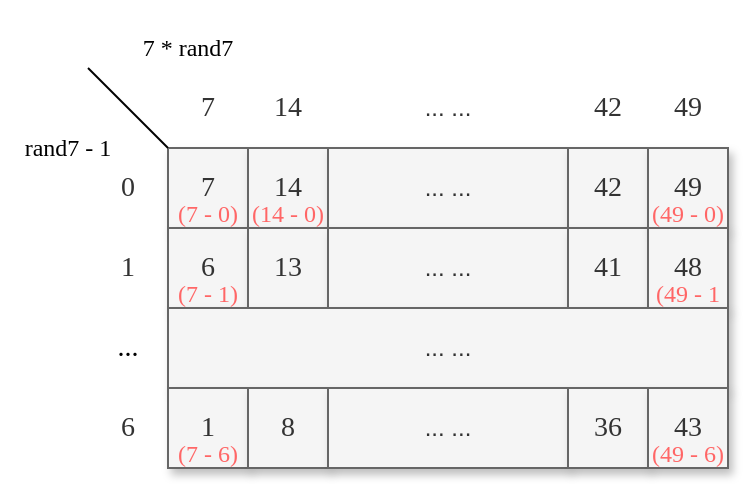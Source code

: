<mxfile version="16.1.0" type="github">
  <diagram id="q-CESADFSMoE5rDKoy9S" name="第 1 页">
    <mxGraphModel dx="651" dy="345" grid="1" gridSize="10" guides="1" tooltips="1" connect="1" arrows="1" fold="1" page="1" pageScale="1" pageWidth="827" pageHeight="1169" math="0" shadow="0">
      <root>
        <mxCell id="0" />
        <mxCell id="1" parent="0" />
        <mxCell id="JaEttNUjWMTkqEFJcnPO-65" value="&lt;font face=&quot;Comic Sans MS&quot; style=&quot;font-size: 14px&quot;&gt;0&lt;/font&gt;" style="rounded=0;whiteSpace=wrap;html=1;fillColor=#f5f5f5;fontColor=#333333;strokeColor=#666666;shadow=1;opacity=0;" vertex="1" parent="1">
          <mxGeometry x="280" y="200" width="40" height="40" as="geometry" />
        </mxCell>
        <mxCell id="JaEttNUjWMTkqEFJcnPO-66" value="&lt;font face=&quot;Comic Sans MS&quot; style=&quot;font-size: 14px&quot;&gt;1&lt;/font&gt;" style="rounded=0;whiteSpace=wrap;html=1;fillColor=#f5f5f5;fontColor=#333333;strokeColor=#666666;shadow=1;opacity=0;" vertex="1" parent="1">
          <mxGeometry x="280" y="240" width="40" height="40" as="geometry" />
        </mxCell>
        <mxCell id="JaEttNUjWMTkqEFJcnPO-1" value="&lt;font face=&quot;Comic Sans MS&quot; style=&quot;font-size: 14px&quot;&gt;7&lt;/font&gt;" style="rounded=0;whiteSpace=wrap;html=1;fillColor=#f5f5f5;fontColor=#333333;strokeColor=#666666;shadow=1;opacity=0;" vertex="1" parent="1">
          <mxGeometry x="320" y="160" width="40" height="40" as="geometry" />
        </mxCell>
        <mxCell id="JaEttNUjWMTkqEFJcnPO-2" value="&lt;font face=&quot;Comic Sans MS&quot; style=&quot;font-size: 14px&quot;&gt;14&lt;/font&gt;" style="rounded=0;whiteSpace=wrap;html=1;fillColor=#f5f5f5;fontColor=#333333;strokeColor=#666666;shadow=1;opacity=0;" vertex="1" parent="1">
          <mxGeometry x="360" y="160" width="40" height="40" as="geometry" />
        </mxCell>
        <mxCell id="JaEttNUjWMTkqEFJcnPO-3" value="... ..." style="rounded=0;whiteSpace=wrap;html=1;fillColor=#f5f5f5;fontColor=#333333;strokeColor=#666666;shadow=1;opacity=0;" vertex="1" parent="1">
          <mxGeometry x="400" y="160" width="120" height="40" as="geometry" />
        </mxCell>
        <mxCell id="JaEttNUjWMTkqEFJcnPO-6" value="&lt;font face=&quot;Comic Sans MS&quot; style=&quot;font-size: 14px&quot;&gt;42&lt;/font&gt;" style="rounded=0;whiteSpace=wrap;html=1;fillColor=#f5f5f5;fontColor=#333333;strokeColor=#666666;shadow=1;opacity=0;" vertex="1" parent="1">
          <mxGeometry x="520" y="160" width="40" height="40" as="geometry" />
        </mxCell>
        <mxCell id="JaEttNUjWMTkqEFJcnPO-15" value="&lt;font face=&quot;Comic Sans MS&quot; style=&quot;font-size: 14px&quot;&gt;7&lt;/font&gt;" style="rounded=0;whiteSpace=wrap;html=1;fillColor=#f5f5f5;fontColor=#333333;strokeColor=#666666;shadow=1;" vertex="1" parent="1">
          <mxGeometry x="320" y="200" width="40" height="40" as="geometry" />
        </mxCell>
        <mxCell id="JaEttNUjWMTkqEFJcnPO-16" value="&lt;font face=&quot;Comic Sans MS&quot; style=&quot;font-size: 14px&quot;&gt;14&lt;/font&gt;" style="rounded=0;whiteSpace=wrap;html=1;fillColor=#f5f5f5;fontColor=#333333;strokeColor=#666666;shadow=1;" vertex="1" parent="1">
          <mxGeometry x="360" y="200" width="40" height="40" as="geometry" />
        </mxCell>
        <mxCell id="JaEttNUjWMTkqEFJcnPO-17" value="... ..." style="rounded=0;whiteSpace=wrap;html=1;fillColor=#f5f5f5;fontColor=#333333;strokeColor=#666666;shadow=1;" vertex="1" parent="1">
          <mxGeometry x="400" y="200" width="120" height="40" as="geometry" />
        </mxCell>
        <mxCell id="JaEttNUjWMTkqEFJcnPO-20" value="&lt;font face=&quot;Comic Sans MS&quot; style=&quot;font-size: 14px&quot;&gt;42&lt;/font&gt;" style="rounded=0;whiteSpace=wrap;html=1;fillColor=#f5f5f5;fontColor=#333333;strokeColor=#666666;shadow=1;" vertex="1" parent="1">
          <mxGeometry x="520" y="200" width="40" height="40" as="geometry" />
        </mxCell>
        <mxCell id="JaEttNUjWMTkqEFJcnPO-21" value="&lt;font face=&quot;Comic Sans MS&quot; style=&quot;font-size: 14px&quot;&gt;6&lt;/font&gt;" style="rounded=0;whiteSpace=wrap;html=1;fillColor=#f5f5f5;fontColor=#333333;strokeColor=#666666;shadow=1;" vertex="1" parent="1">
          <mxGeometry x="320" y="240" width="40" height="40" as="geometry" />
        </mxCell>
        <mxCell id="JaEttNUjWMTkqEFJcnPO-22" value="&lt;font face=&quot;Comic Sans MS&quot; style=&quot;font-size: 14px&quot;&gt;13&lt;/font&gt;" style="rounded=0;whiteSpace=wrap;html=1;fillColor=#f5f5f5;fontColor=#333333;strokeColor=#666666;shadow=1;" vertex="1" parent="1">
          <mxGeometry x="360" y="240" width="40" height="40" as="geometry" />
        </mxCell>
        <mxCell id="JaEttNUjWMTkqEFJcnPO-23" value="... ..." style="rounded=0;whiteSpace=wrap;html=1;fillColor=#f5f5f5;fontColor=#333333;strokeColor=#666666;shadow=1;" vertex="1" parent="1">
          <mxGeometry x="400" y="240" width="120" height="40" as="geometry" />
        </mxCell>
        <mxCell id="JaEttNUjWMTkqEFJcnPO-26" value="&lt;font face=&quot;Comic Sans MS&quot; style=&quot;font-size: 14px&quot;&gt;41&lt;/font&gt;" style="rounded=0;whiteSpace=wrap;html=1;fillColor=#f5f5f5;fontColor=#333333;strokeColor=#666666;shadow=1;" vertex="1" parent="1">
          <mxGeometry x="520" y="240" width="40" height="40" as="geometry" />
        </mxCell>
        <mxCell id="JaEttNUjWMTkqEFJcnPO-57" value="&lt;font face=&quot;Comic Sans MS&quot; style=&quot;font-size: 14px&quot;&gt;49&lt;/font&gt;" style="rounded=0;whiteSpace=wrap;html=1;fillColor=#f5f5f5;fontColor=#333333;strokeColor=#666666;shadow=1;opacity=0;" vertex="1" parent="1">
          <mxGeometry x="560" y="160" width="40" height="40" as="geometry" />
        </mxCell>
        <mxCell id="JaEttNUjWMTkqEFJcnPO-58" value="&lt;font face=&quot;Comic Sans MS&quot; style=&quot;font-size: 14px&quot;&gt;49&lt;/font&gt;" style="rounded=0;whiteSpace=wrap;html=1;fillColor=#f5f5f5;fontColor=#333333;strokeColor=#666666;shadow=1;" vertex="1" parent="1">
          <mxGeometry x="560" y="200" width="40" height="40" as="geometry" />
        </mxCell>
        <mxCell id="JaEttNUjWMTkqEFJcnPO-59" value="&lt;font face=&quot;Comic Sans MS&quot; style=&quot;font-size: 14px&quot;&gt;48&lt;/font&gt;" style="rounded=0;whiteSpace=wrap;html=1;fillColor=#f5f5f5;fontColor=#333333;strokeColor=#666666;shadow=1;" vertex="1" parent="1">
          <mxGeometry x="560" y="240" width="40" height="40" as="geometry" />
        </mxCell>
        <mxCell id="JaEttNUjWMTkqEFJcnPO-72" value="... ..." style="rounded=0;whiteSpace=wrap;html=1;fillColor=#f5f5f5;fontColor=#333333;strokeColor=#666666;shadow=1;" vertex="1" parent="1">
          <mxGeometry x="320" y="280" width="280" height="40" as="geometry" />
        </mxCell>
        <mxCell id="JaEttNUjWMTkqEFJcnPO-71" value="&lt;font face=&quot;Comic Sans MS&quot; style=&quot;font-size: 14px&quot;&gt;6&lt;/font&gt;" style="rounded=0;whiteSpace=wrap;html=1;fillColor=#f5f5f5;fontColor=#333333;strokeColor=#666666;shadow=1;opacity=0;" vertex="1" parent="1">
          <mxGeometry x="280" y="320" width="40" height="40" as="geometry" />
        </mxCell>
        <mxCell id="JaEttNUjWMTkqEFJcnPO-51" value="&lt;font face=&quot;Comic Sans MS&quot; style=&quot;font-size: 14px&quot;&gt;1&lt;/font&gt;" style="rounded=0;whiteSpace=wrap;html=1;fillColor=#f5f5f5;fontColor=#333333;strokeColor=#666666;shadow=1;" vertex="1" parent="1">
          <mxGeometry x="320" y="320" width="40" height="40" as="geometry" />
        </mxCell>
        <mxCell id="JaEttNUjWMTkqEFJcnPO-52" value="&lt;font face=&quot;Comic Sans MS&quot; style=&quot;font-size: 14px&quot;&gt;8&lt;/font&gt;" style="rounded=0;whiteSpace=wrap;html=1;fillColor=#f5f5f5;fontColor=#333333;strokeColor=#666666;shadow=1;" vertex="1" parent="1">
          <mxGeometry x="360" y="320" width="40" height="40" as="geometry" />
        </mxCell>
        <mxCell id="JaEttNUjWMTkqEFJcnPO-53" value="... ..." style="rounded=0;whiteSpace=wrap;html=1;fillColor=#f5f5f5;fontColor=#333333;strokeColor=#666666;shadow=1;" vertex="1" parent="1">
          <mxGeometry x="400" y="320" width="120" height="40" as="geometry" />
        </mxCell>
        <mxCell id="JaEttNUjWMTkqEFJcnPO-56" value="&lt;font face=&quot;Comic Sans MS&quot; style=&quot;font-size: 14px&quot;&gt;36&lt;/font&gt;" style="rounded=0;whiteSpace=wrap;html=1;fillColor=#f5f5f5;fontColor=#333333;strokeColor=#666666;shadow=1;" vertex="1" parent="1">
          <mxGeometry x="520" y="320" width="40" height="40" as="geometry" />
        </mxCell>
        <mxCell id="JaEttNUjWMTkqEFJcnPO-64" value="&lt;font face=&quot;Comic Sans MS&quot; style=&quot;font-size: 14px&quot;&gt;43&lt;/font&gt;" style="rounded=0;whiteSpace=wrap;html=1;fillColor=#f5f5f5;fontColor=#333333;strokeColor=#666666;shadow=1;" vertex="1" parent="1">
          <mxGeometry x="560" y="320" width="40" height="40" as="geometry" />
        </mxCell>
        <mxCell id="JaEttNUjWMTkqEFJcnPO-76" value="&lt;div class=&quot;okr-block-clipboard&quot;&gt;&lt;/div&gt;&lt;div&gt;&lt;font style=&quot;font-size: 12px&quot;&gt;rand7 - 1 &lt;/font&gt;&lt;/div&gt;" style="text;html=1;strokeColor=none;fillColor=none;align=center;verticalAlign=middle;whiteSpace=wrap;rounded=0;shadow=1;fontFamily=Comic Sans MS;fontSize=14;opacity=0;" vertex="1" parent="1">
          <mxGeometry x="240" y="180" width="60" height="40" as="geometry" />
        </mxCell>
        <mxCell id="JaEttNUjWMTkqEFJcnPO-77" value="&lt;div class=&quot;okr-block-clipboard&quot;&gt;&lt;/div&gt;&lt;div&gt;&lt;font style=&quot;font-size: 12px&quot;&gt;7 * rand7&lt;/font&gt;&lt;/div&gt;" style="text;html=1;strokeColor=none;fillColor=none;align=center;verticalAlign=middle;whiteSpace=wrap;rounded=0;shadow=1;fontFamily=Comic Sans MS;fontSize=14;opacity=0;" vertex="1" parent="1">
          <mxGeometry x="300" y="130" width="60" height="40" as="geometry" />
        </mxCell>
        <mxCell id="JaEttNUjWMTkqEFJcnPO-78" value="..." style="text;html=1;strokeColor=none;fillColor=none;align=center;verticalAlign=middle;whiteSpace=wrap;rounded=0;shadow=1;fontFamily=Comic Sans MS;fontSize=14;opacity=0;" vertex="1" parent="1">
          <mxGeometry x="280" y="280" width="40" height="40" as="geometry" />
        </mxCell>
        <mxCell id="JaEttNUjWMTkqEFJcnPO-79" value="" style="endArrow=none;html=1;rounded=0;fontFamily=Comic Sans MS;fontSize=14;entryX=1;entryY=0;entryDx=0;entryDy=0;" edge="1" parent="1" target="JaEttNUjWMTkqEFJcnPO-65">
          <mxGeometry width="50" height="50" relative="1" as="geometry">
            <mxPoint x="280" y="160" as="sourcePoint" />
            <mxPoint x="320" y="130" as="targetPoint" />
          </mxGeometry>
        </mxCell>
        <mxCell id="JaEttNUjWMTkqEFJcnPO-80" value="&lt;div class=&quot;okr-block-clipboard&quot;&gt;&lt;/div&gt;&lt;div&gt;&lt;font style=&quot;font-size: 12px&quot; color=&quot;#ff6666&quot;&gt;(7 - 0)&lt;/font&gt;&lt;/div&gt;" style="text;html=1;strokeColor=none;fillColor=none;align=center;verticalAlign=middle;whiteSpace=wrap;rounded=0;shadow=1;fontFamily=Comic Sans MS;fontSize=14;opacity=0;" vertex="1" parent="1">
          <mxGeometry x="320" y="225" width="40" height="15" as="geometry" />
        </mxCell>
        <mxCell id="JaEttNUjWMTkqEFJcnPO-82" value="&lt;div class=&quot;okr-block-clipboard&quot;&gt;&lt;/div&gt;&lt;div&gt;&lt;font style=&quot;font-size: 12px&quot; color=&quot;#ff6666&quot;&gt;(14 - 0)&lt;/font&gt;&lt;/div&gt;" style="text;html=1;strokeColor=none;fillColor=none;align=center;verticalAlign=middle;whiteSpace=wrap;rounded=0;shadow=1;fontFamily=Comic Sans MS;fontSize=14;opacity=0;" vertex="1" parent="1">
          <mxGeometry x="355" y="225" width="50" height="15" as="geometry" />
        </mxCell>
        <mxCell id="JaEttNUjWMTkqEFJcnPO-83" value="&lt;div class=&quot;okr-block-clipboard&quot;&gt;&lt;/div&gt;&lt;div&gt;&lt;font style=&quot;font-size: 12px&quot; color=&quot;#ff6666&quot;&gt;(7 - 1)&lt;/font&gt;&lt;/div&gt;" style="text;html=1;strokeColor=none;fillColor=none;align=center;verticalAlign=middle;whiteSpace=wrap;rounded=0;shadow=1;fontFamily=Comic Sans MS;fontSize=14;opacity=0;" vertex="1" parent="1">
          <mxGeometry x="320" y="265" width="40" height="15" as="geometry" />
        </mxCell>
        <mxCell id="JaEttNUjWMTkqEFJcnPO-84" value="&lt;div class=&quot;okr-block-clipboard&quot;&gt;&lt;/div&gt;&lt;div&gt;&lt;font style=&quot;font-size: 12px&quot; color=&quot;#ff6666&quot;&gt;(7 - 6)&lt;/font&gt;&lt;/div&gt;" style="text;html=1;strokeColor=none;fillColor=none;align=center;verticalAlign=middle;whiteSpace=wrap;rounded=0;shadow=1;fontFamily=Comic Sans MS;fontSize=14;opacity=0;" vertex="1" parent="1">
          <mxGeometry x="320" y="345" width="40" height="15" as="geometry" />
        </mxCell>
        <mxCell id="JaEttNUjWMTkqEFJcnPO-85" value="&lt;div class=&quot;okr-block-clipboard&quot;&gt;&lt;/div&gt;&lt;div&gt;&lt;font style=&quot;font-size: 12px&quot; color=&quot;#ff6666&quot;&gt;(49 - 6)&lt;/font&gt;&lt;/div&gt;" style="text;html=1;strokeColor=none;fillColor=none;align=center;verticalAlign=middle;whiteSpace=wrap;rounded=0;shadow=1;fontFamily=Comic Sans MS;fontSize=14;opacity=0;" vertex="1" parent="1">
          <mxGeometry x="555" y="345" width="50" height="15" as="geometry" />
        </mxCell>
        <mxCell id="JaEttNUjWMTkqEFJcnPO-86" value="&lt;div class=&quot;okr-block-clipboard&quot;&gt;&lt;/div&gt;&lt;div&gt;&lt;font style=&quot;font-size: 12px&quot; color=&quot;#ff6666&quot;&gt;(49 - 0)&lt;/font&gt;&lt;/div&gt;" style="text;html=1;strokeColor=none;fillColor=none;align=center;verticalAlign=middle;whiteSpace=wrap;rounded=0;shadow=1;fontFamily=Comic Sans MS;fontSize=14;opacity=0;" vertex="1" parent="1">
          <mxGeometry x="555" y="225" width="50" height="15" as="geometry" />
        </mxCell>
        <mxCell id="JaEttNUjWMTkqEFJcnPO-87" value="&lt;div class=&quot;okr-block-clipboard&quot;&gt;&lt;/div&gt;&lt;div&gt;&lt;font style=&quot;font-size: 12px&quot; color=&quot;#ff6666&quot;&gt;(49 - 1&lt;/font&gt;&lt;/div&gt;" style="text;html=1;strokeColor=none;fillColor=none;align=center;verticalAlign=middle;whiteSpace=wrap;rounded=0;shadow=1;fontFamily=Comic Sans MS;fontSize=14;opacity=0;" vertex="1" parent="1">
          <mxGeometry x="555" y="265" width="50" height="15" as="geometry" />
        </mxCell>
      </root>
    </mxGraphModel>
  </diagram>
</mxfile>
